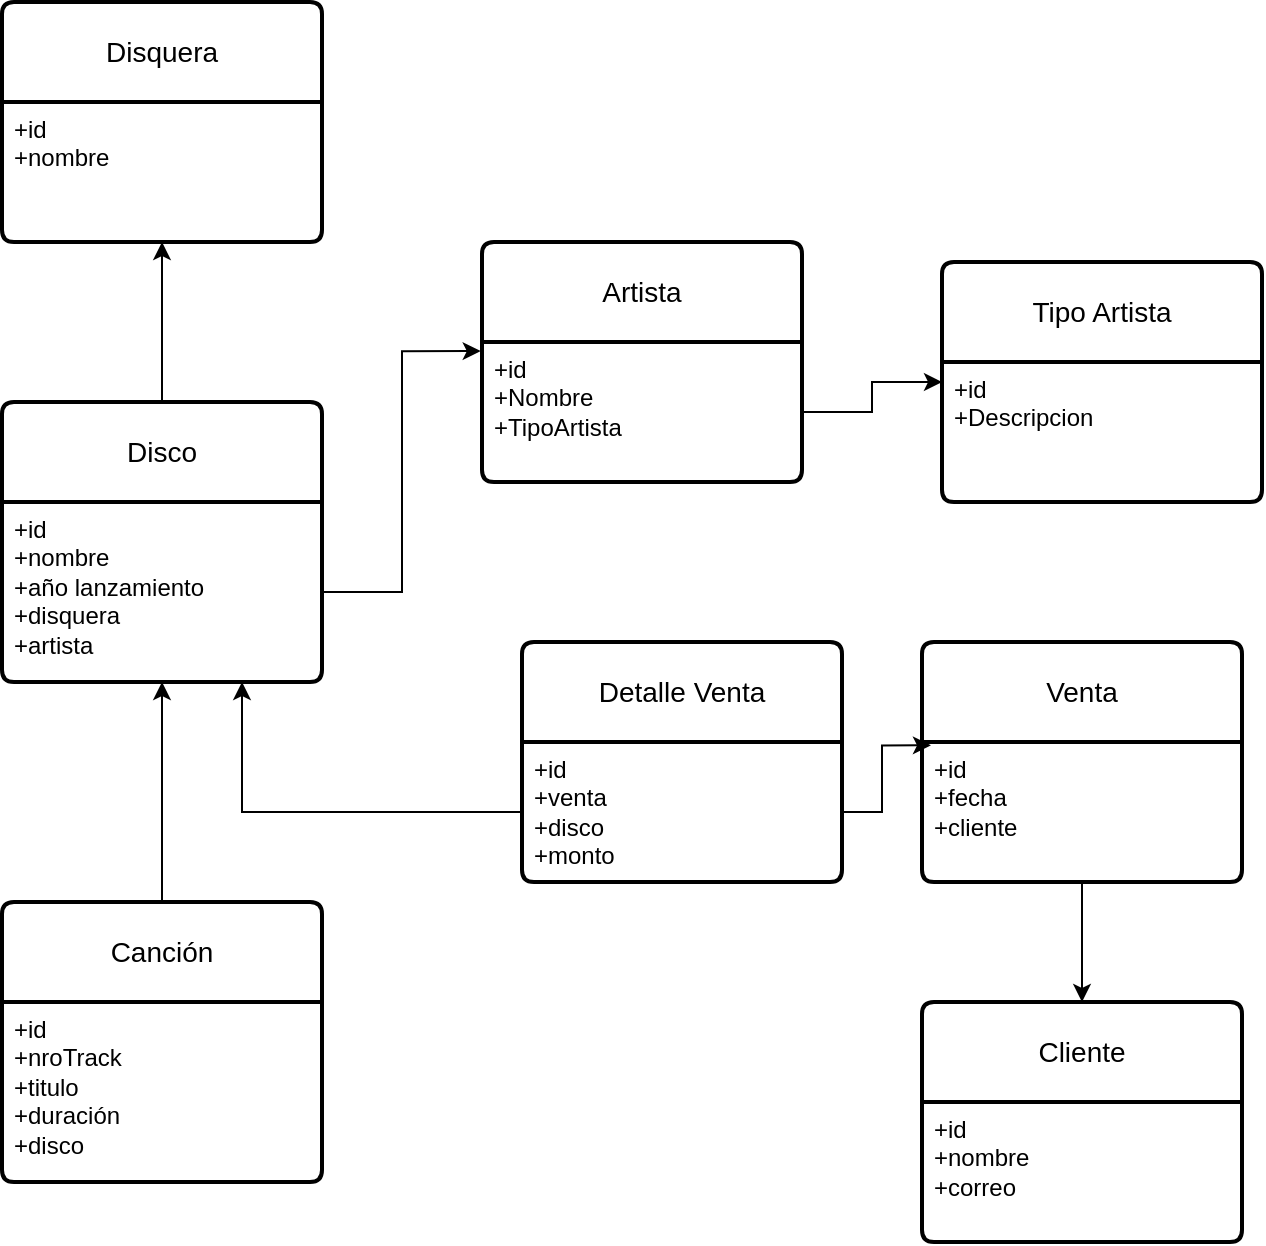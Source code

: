 <mxfile version="24.0.5" type="github">
  <diagram name="esquema" id="Qww_AzTfnoKiPnmBDjL7">
    <mxGraphModel dx="1434" dy="792" grid="1" gridSize="10" guides="1" tooltips="1" connect="1" arrows="1" fold="1" page="1" pageScale="1" pageWidth="827" pageHeight="1169" math="0" shadow="0">
      <root>
        <mxCell id="0" />
        <mxCell id="1" parent="0" />
        <mxCell id="SkzXoo52vpEd0KotEvsD-2" value="Disquera" style="swimlane;childLayout=stackLayout;horizontal=1;startSize=50;horizontalStack=0;rounded=1;fontSize=14;fontStyle=0;strokeWidth=2;resizeParent=0;resizeLast=1;shadow=0;dashed=0;align=center;arcSize=4;whiteSpace=wrap;html=1;" vertex="1" parent="1">
          <mxGeometry x="120" y="120" width="160" height="120" as="geometry" />
        </mxCell>
        <mxCell id="SkzXoo52vpEd0KotEvsD-3" value="+id&lt;br&gt;+nombre&lt;div&gt;&lt;br/&gt;&lt;/div&gt;" style="align=left;strokeColor=none;fillColor=none;spacingLeft=4;fontSize=12;verticalAlign=top;resizable=0;rotatable=0;part=1;html=1;" vertex="1" parent="SkzXoo52vpEd0KotEvsD-2">
          <mxGeometry y="50" width="160" height="70" as="geometry" />
        </mxCell>
        <mxCell id="SkzXoo52vpEd0KotEvsD-4" value="Artista" style="swimlane;childLayout=stackLayout;horizontal=1;startSize=50;horizontalStack=0;rounded=1;fontSize=14;fontStyle=0;strokeWidth=2;resizeParent=0;resizeLast=1;shadow=0;dashed=0;align=center;arcSize=4;whiteSpace=wrap;html=1;" vertex="1" parent="1">
          <mxGeometry x="360" y="240" width="160" height="120" as="geometry" />
        </mxCell>
        <mxCell id="SkzXoo52vpEd0KotEvsD-5" value="+id&lt;br&gt;+Nombre&lt;br&gt;+TipoArtista" style="align=left;strokeColor=none;fillColor=none;spacingLeft=4;fontSize=12;verticalAlign=top;resizable=0;rotatable=0;part=1;html=1;" vertex="1" parent="SkzXoo52vpEd0KotEvsD-4">
          <mxGeometry y="50" width="160" height="70" as="geometry" />
        </mxCell>
        <mxCell id="SkzXoo52vpEd0KotEvsD-6" value="Tipo Artista" style="swimlane;childLayout=stackLayout;horizontal=1;startSize=50;horizontalStack=0;rounded=1;fontSize=14;fontStyle=0;strokeWidth=2;resizeParent=0;resizeLast=1;shadow=0;dashed=0;align=center;arcSize=4;whiteSpace=wrap;html=1;" vertex="1" parent="1">
          <mxGeometry x="590" y="250" width="160" height="120" as="geometry" />
        </mxCell>
        <mxCell id="SkzXoo52vpEd0KotEvsD-7" value="+id&lt;br&gt;+Descripcion" style="align=left;strokeColor=none;fillColor=none;spacingLeft=4;fontSize=12;verticalAlign=top;resizable=0;rotatable=0;part=1;html=1;" vertex="1" parent="SkzXoo52vpEd0KotEvsD-6">
          <mxGeometry y="50" width="160" height="70" as="geometry" />
        </mxCell>
        <mxCell id="SkzXoo52vpEd0KotEvsD-8" style="edgeStyle=orthogonalEdgeStyle;rounded=0;orthogonalLoop=1;jettySize=auto;html=1;entryX=0.5;entryY=1;entryDx=0;entryDy=0;" edge="1" parent="1" source="SkzXoo52vpEd0KotEvsD-9" target="SkzXoo52vpEd0KotEvsD-3">
          <mxGeometry relative="1" as="geometry" />
        </mxCell>
        <mxCell id="SkzXoo52vpEd0KotEvsD-9" value="Disco" style="swimlane;childLayout=stackLayout;horizontal=1;startSize=50;horizontalStack=0;rounded=1;fontSize=14;fontStyle=0;strokeWidth=2;resizeParent=0;resizeLast=1;shadow=0;dashed=0;align=center;arcSize=4;whiteSpace=wrap;html=1;" vertex="1" parent="1">
          <mxGeometry x="120" y="320" width="160" height="140" as="geometry" />
        </mxCell>
        <mxCell id="SkzXoo52vpEd0KotEvsD-10" value="+id&lt;br&gt;+nombre&lt;br&gt;+año lanzamiento&lt;div&gt;+disquera&lt;/div&gt;&lt;div&gt;+artista&lt;/div&gt;" style="align=left;strokeColor=none;fillColor=none;spacingLeft=4;fontSize=12;verticalAlign=top;resizable=0;rotatable=0;part=1;html=1;" vertex="1" parent="SkzXoo52vpEd0KotEvsD-9">
          <mxGeometry y="50" width="160" height="90" as="geometry" />
        </mxCell>
        <mxCell id="SkzXoo52vpEd0KotEvsD-11" style="edgeStyle=orthogonalEdgeStyle;rounded=0;orthogonalLoop=1;jettySize=auto;html=1;entryX=-0.004;entryY=0.065;entryDx=0;entryDy=0;entryPerimeter=0;" edge="1" parent="1" source="SkzXoo52vpEd0KotEvsD-10" target="SkzXoo52vpEd0KotEvsD-5">
          <mxGeometry relative="1" as="geometry" />
        </mxCell>
        <mxCell id="SkzXoo52vpEd0KotEvsD-12" style="edgeStyle=orthogonalEdgeStyle;rounded=0;orthogonalLoop=1;jettySize=auto;html=1;exitX=0.5;exitY=0;exitDx=0;exitDy=0;entryX=0.5;entryY=1;entryDx=0;entryDy=0;" edge="1" parent="1" source="SkzXoo52vpEd0KotEvsD-13" target="SkzXoo52vpEd0KotEvsD-10">
          <mxGeometry relative="1" as="geometry" />
        </mxCell>
        <mxCell id="SkzXoo52vpEd0KotEvsD-13" value="Canción" style="swimlane;childLayout=stackLayout;horizontal=1;startSize=50;horizontalStack=0;rounded=1;fontSize=14;fontStyle=0;strokeWidth=2;resizeParent=0;resizeLast=1;shadow=0;dashed=0;align=center;arcSize=4;whiteSpace=wrap;html=1;" vertex="1" parent="1">
          <mxGeometry x="120" y="570" width="160" height="140" as="geometry" />
        </mxCell>
        <mxCell id="SkzXoo52vpEd0KotEvsD-14" value="+id&lt;br&gt;+nroTrack&lt;br&gt;+titulo&lt;div&gt;+duración&lt;/div&gt;&lt;div&gt;+disco&lt;/div&gt;" style="align=left;strokeColor=none;fillColor=none;spacingLeft=4;fontSize=12;verticalAlign=top;resizable=0;rotatable=0;part=1;html=1;" vertex="1" parent="SkzXoo52vpEd0KotEvsD-13">
          <mxGeometry y="50" width="160" height="90" as="geometry" />
        </mxCell>
        <mxCell id="SkzXoo52vpEd0KotEvsD-15" value="Cliente" style="swimlane;childLayout=stackLayout;horizontal=1;startSize=50;horizontalStack=0;rounded=1;fontSize=14;fontStyle=0;strokeWidth=2;resizeParent=0;resizeLast=1;shadow=0;dashed=0;align=center;arcSize=4;whiteSpace=wrap;html=1;" vertex="1" parent="1">
          <mxGeometry x="580" y="620" width="160" height="120" as="geometry" />
        </mxCell>
        <mxCell id="SkzXoo52vpEd0KotEvsD-16" value="+id&lt;br&gt;+nombre&lt;br&gt;+correo" style="align=left;strokeColor=none;fillColor=none;spacingLeft=4;fontSize=12;verticalAlign=top;resizable=0;rotatable=0;part=1;html=1;" vertex="1" parent="SkzXoo52vpEd0KotEvsD-15">
          <mxGeometry y="50" width="160" height="70" as="geometry" />
        </mxCell>
        <mxCell id="SkzXoo52vpEd0KotEvsD-17" value="Venta" style="swimlane;childLayout=stackLayout;horizontal=1;startSize=50;horizontalStack=0;rounded=1;fontSize=14;fontStyle=0;strokeWidth=2;resizeParent=0;resizeLast=1;shadow=0;dashed=0;align=center;arcSize=4;whiteSpace=wrap;html=1;" vertex="1" parent="1">
          <mxGeometry x="580" y="440" width="160" height="120" as="geometry" />
        </mxCell>
        <mxCell id="SkzXoo52vpEd0KotEvsD-18" value="+id&lt;br&gt;+fecha&lt;br&gt;+cliente" style="align=left;strokeColor=none;fillColor=none;spacingLeft=4;fontSize=12;verticalAlign=top;resizable=0;rotatable=0;part=1;html=1;" vertex="1" parent="SkzXoo52vpEd0KotEvsD-17">
          <mxGeometry y="50" width="160" height="70" as="geometry" />
        </mxCell>
        <mxCell id="SkzXoo52vpEd0KotEvsD-19" value="Detalle Venta" style="swimlane;childLayout=stackLayout;horizontal=1;startSize=50;horizontalStack=0;rounded=1;fontSize=14;fontStyle=0;strokeWidth=2;resizeParent=0;resizeLast=1;shadow=0;dashed=0;align=center;arcSize=4;whiteSpace=wrap;html=1;" vertex="1" parent="1">
          <mxGeometry x="380" y="440" width="160" height="120" as="geometry" />
        </mxCell>
        <mxCell id="SkzXoo52vpEd0KotEvsD-20" value="+id&lt;br&gt;+venta&lt;br&gt;+disco&lt;div&gt;+monto&lt;/div&gt;" style="align=left;strokeColor=none;fillColor=none;spacingLeft=4;fontSize=12;verticalAlign=top;resizable=0;rotatable=0;part=1;html=1;" vertex="1" parent="SkzXoo52vpEd0KotEvsD-19">
          <mxGeometry y="50" width="160" height="70" as="geometry" />
        </mxCell>
        <mxCell id="SkzXoo52vpEd0KotEvsD-21" style="edgeStyle=orthogonalEdgeStyle;rounded=0;orthogonalLoop=1;jettySize=auto;html=1;entryX=0.5;entryY=0;entryDx=0;entryDy=0;" edge="1" parent="1" source="SkzXoo52vpEd0KotEvsD-18" target="SkzXoo52vpEd0KotEvsD-15">
          <mxGeometry relative="1" as="geometry" />
        </mxCell>
        <mxCell id="SkzXoo52vpEd0KotEvsD-22" style="edgeStyle=orthogonalEdgeStyle;rounded=0;orthogonalLoop=1;jettySize=auto;html=1;entryX=0.028;entryY=0.024;entryDx=0;entryDy=0;entryPerimeter=0;" edge="1" parent="1" source="SkzXoo52vpEd0KotEvsD-20" target="SkzXoo52vpEd0KotEvsD-18">
          <mxGeometry relative="1" as="geometry" />
        </mxCell>
        <mxCell id="SkzXoo52vpEd0KotEvsD-23" style="edgeStyle=orthogonalEdgeStyle;rounded=0;orthogonalLoop=1;jettySize=auto;html=1;entryX=0.75;entryY=1;entryDx=0;entryDy=0;" edge="1" parent="1" source="SkzXoo52vpEd0KotEvsD-20" target="SkzXoo52vpEd0KotEvsD-10">
          <mxGeometry relative="1" as="geometry" />
        </mxCell>
        <mxCell id="SkzXoo52vpEd0KotEvsD-24" style="edgeStyle=orthogonalEdgeStyle;rounded=0;orthogonalLoop=1;jettySize=auto;html=1;entryX=0;entryY=0.5;entryDx=0;entryDy=0;" edge="1" parent="1" source="SkzXoo52vpEd0KotEvsD-5" target="SkzXoo52vpEd0KotEvsD-6">
          <mxGeometry relative="1" as="geometry" />
        </mxCell>
      </root>
    </mxGraphModel>
  </diagram>
</mxfile>
